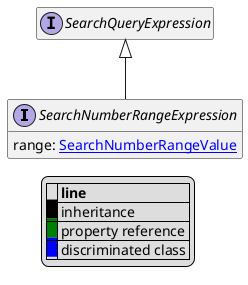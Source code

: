 @startuml

hide empty fields
hide empty methods
legend
|= |= line |
|<back:black>   </back>| inheritance |
|<back:green>   </back>| property reference |
|<back:blue>   </back>| discriminated class |
endlegend
interface SearchNumberRangeExpression [[SearchNumberRangeExpression.svg]] extends SearchQueryExpression {
    range: [[SearchNumberRangeValue.svg SearchNumberRangeValue]]
}
interface SearchQueryExpression [[SearchQueryExpression.svg]]  {
}





@enduml
